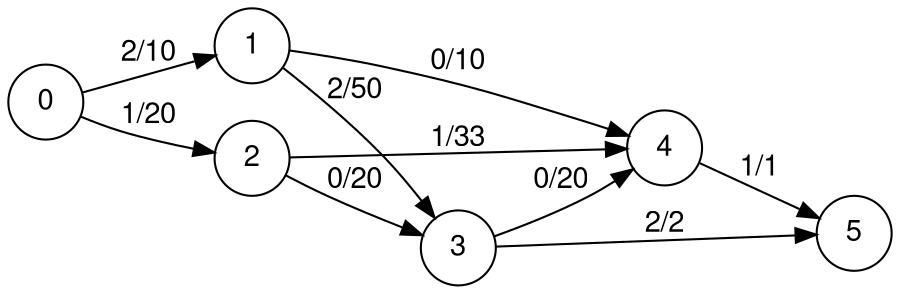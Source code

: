 digraph finite_state_machine {
  fontname="Helvetica,Arial,sans-serif"
  node [fontname="Helvetica,Arial,sans-serif"]
  edge [fontname="Helvetica,Arial,sans-serif"]
  rankdir=LR;
  node [shape = circle];
  3 -> 5 [ label = "2/2" ];
  3 -> 4 [ label = "0/20" ];
  4 -> 5 [ label = "1/1" ];
  2 -> 4 [ label = "1/33" ];
  2 -> 3 [ label = "0/20" ];
  1 -> 4 [ label = "0/10" ];
  1 -> 3 [ label = "2/50" ];
  0 -> 2 [ label = "1/20" ];
  0 -> 1 [ label = "2/10" ];
}
